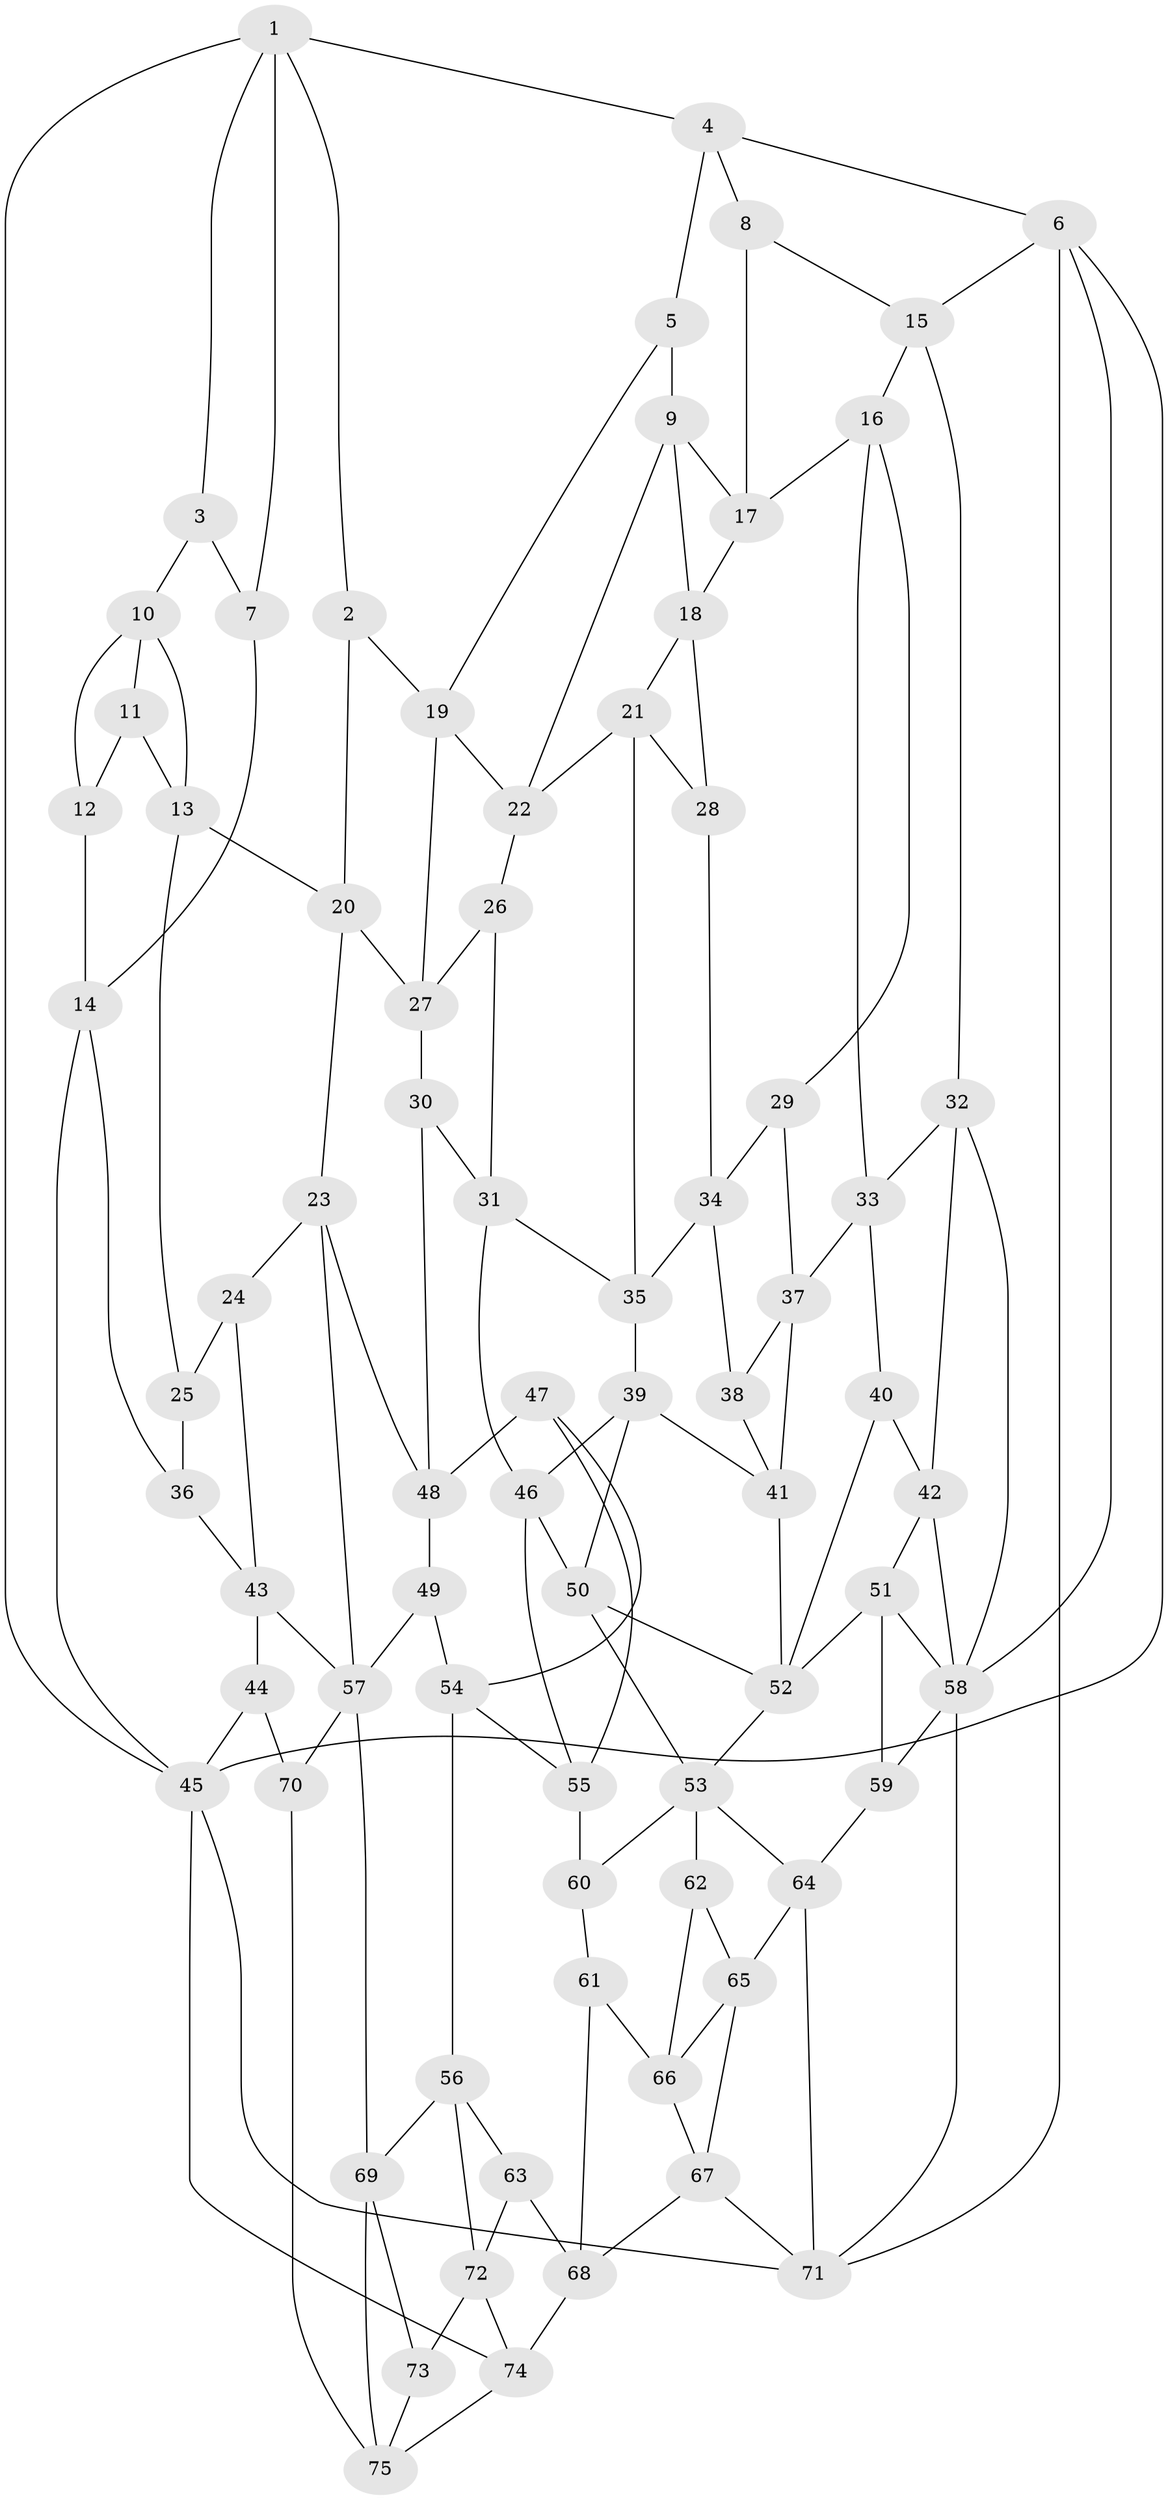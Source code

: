 // original degree distribution, {3: 0.02666666666666667, 4: 0.22, 5: 0.52, 6: 0.23333333333333334}
// Generated by graph-tools (version 1.1) at 2025/27/03/09/25 03:27:07]
// undirected, 75 vertices, 142 edges
graph export_dot {
graph [start="1"]
  node [color=gray90,style=filled];
  1;
  2;
  3;
  4;
  5;
  6;
  7;
  8;
  9;
  10;
  11;
  12;
  13;
  14;
  15;
  16;
  17;
  18;
  19;
  20;
  21;
  22;
  23;
  24;
  25;
  26;
  27;
  28;
  29;
  30;
  31;
  32;
  33;
  34;
  35;
  36;
  37;
  38;
  39;
  40;
  41;
  42;
  43;
  44;
  45;
  46;
  47;
  48;
  49;
  50;
  51;
  52;
  53;
  54;
  55;
  56;
  57;
  58;
  59;
  60;
  61;
  62;
  63;
  64;
  65;
  66;
  67;
  68;
  69;
  70;
  71;
  72;
  73;
  74;
  75;
  1 -- 2 [weight=1.0];
  1 -- 3 [weight=1.0];
  1 -- 4 [weight=1.0];
  1 -- 7 [weight=1.0];
  1 -- 45 [weight=1.0];
  2 -- 19 [weight=1.0];
  2 -- 20 [weight=1.0];
  3 -- 7 [weight=1.0];
  3 -- 10 [weight=1.0];
  4 -- 5 [weight=1.0];
  4 -- 6 [weight=1.0];
  4 -- 8 [weight=1.0];
  5 -- 9 [weight=1.0];
  5 -- 19 [weight=1.0];
  6 -- 15 [weight=1.0];
  6 -- 45 [weight=1.0];
  6 -- 58 [weight=1.0];
  6 -- 71 [weight=1.0];
  7 -- 14 [weight=1.0];
  8 -- 15 [weight=1.0];
  8 -- 17 [weight=1.0];
  9 -- 17 [weight=1.0];
  9 -- 18 [weight=1.0];
  9 -- 22 [weight=1.0];
  10 -- 11 [weight=1.0];
  10 -- 12 [weight=1.0];
  10 -- 13 [weight=1.0];
  11 -- 12 [weight=1.0];
  11 -- 13 [weight=1.0];
  12 -- 14 [weight=1.0];
  13 -- 20 [weight=1.0];
  13 -- 25 [weight=1.0];
  14 -- 36 [weight=1.0];
  14 -- 45 [weight=1.0];
  15 -- 16 [weight=1.0];
  15 -- 32 [weight=1.0];
  16 -- 17 [weight=1.0];
  16 -- 29 [weight=1.0];
  16 -- 33 [weight=1.0];
  17 -- 18 [weight=1.0];
  18 -- 21 [weight=1.0];
  18 -- 28 [weight=1.0];
  19 -- 22 [weight=1.0];
  19 -- 27 [weight=1.0];
  20 -- 23 [weight=1.0];
  20 -- 27 [weight=1.0];
  21 -- 22 [weight=1.0];
  21 -- 28 [weight=1.0];
  21 -- 35 [weight=1.0];
  22 -- 26 [weight=1.0];
  23 -- 24 [weight=1.0];
  23 -- 48 [weight=1.0];
  23 -- 57 [weight=1.0];
  24 -- 25 [weight=1.0];
  24 -- 43 [weight=1.0];
  25 -- 36 [weight=2.0];
  26 -- 27 [weight=1.0];
  26 -- 31 [weight=1.0];
  27 -- 30 [weight=1.0];
  28 -- 34 [weight=1.0];
  29 -- 34 [weight=1.0];
  29 -- 37 [weight=1.0];
  30 -- 31 [weight=1.0];
  30 -- 48 [weight=1.0];
  31 -- 35 [weight=1.0];
  31 -- 46 [weight=1.0];
  32 -- 33 [weight=1.0];
  32 -- 42 [weight=1.0];
  32 -- 58 [weight=1.0];
  33 -- 37 [weight=1.0];
  33 -- 40 [weight=1.0];
  34 -- 35 [weight=1.0];
  34 -- 38 [weight=1.0];
  35 -- 39 [weight=1.0];
  36 -- 43 [weight=1.0];
  37 -- 38 [weight=1.0];
  37 -- 41 [weight=1.0];
  38 -- 41 [weight=1.0];
  39 -- 41 [weight=1.0];
  39 -- 46 [weight=1.0];
  39 -- 50 [weight=1.0];
  40 -- 42 [weight=1.0];
  40 -- 52 [weight=1.0];
  41 -- 52 [weight=1.0];
  42 -- 51 [weight=1.0];
  42 -- 58 [weight=1.0];
  43 -- 44 [weight=1.0];
  43 -- 57 [weight=1.0];
  44 -- 45 [weight=1.0];
  44 -- 70 [weight=2.0];
  45 -- 71 [weight=1.0];
  45 -- 74 [weight=1.0];
  46 -- 50 [weight=1.0];
  46 -- 55 [weight=1.0];
  47 -- 48 [weight=1.0];
  47 -- 54 [weight=1.0];
  47 -- 55 [weight=1.0];
  48 -- 49 [weight=1.0];
  49 -- 54 [weight=1.0];
  49 -- 57 [weight=2.0];
  50 -- 52 [weight=1.0];
  50 -- 53 [weight=1.0];
  51 -- 52 [weight=2.0];
  51 -- 58 [weight=1.0];
  51 -- 59 [weight=1.0];
  52 -- 53 [weight=1.0];
  53 -- 60 [weight=1.0];
  53 -- 62 [weight=2.0];
  53 -- 64 [weight=1.0];
  54 -- 55 [weight=2.0];
  54 -- 56 [weight=2.0];
  55 -- 60 [weight=2.0];
  56 -- 63 [weight=1.0];
  56 -- 69 [weight=1.0];
  56 -- 72 [weight=1.0];
  57 -- 69 [weight=1.0];
  57 -- 70 [weight=1.0];
  58 -- 59 [weight=1.0];
  58 -- 71 [weight=1.0];
  59 -- 64 [weight=1.0];
  60 -- 61 [weight=1.0];
  61 -- 66 [weight=1.0];
  61 -- 68 [weight=1.0];
  62 -- 65 [weight=1.0];
  62 -- 66 [weight=1.0];
  63 -- 68 [weight=1.0];
  63 -- 72 [weight=1.0];
  64 -- 65 [weight=1.0];
  64 -- 71 [weight=1.0];
  65 -- 66 [weight=1.0];
  65 -- 67 [weight=1.0];
  66 -- 67 [weight=1.0];
  67 -- 68 [weight=1.0];
  67 -- 71 [weight=1.0];
  68 -- 74 [weight=1.0];
  69 -- 73 [weight=1.0];
  69 -- 75 [weight=1.0];
  70 -- 75 [weight=1.0];
  72 -- 73 [weight=1.0];
  72 -- 74 [weight=1.0];
  73 -- 75 [weight=1.0];
  74 -- 75 [weight=1.0];
}
